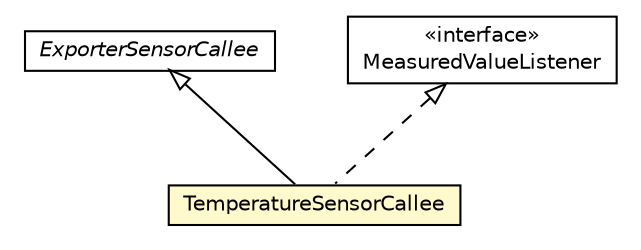 #!/usr/local/bin/dot
#
# Class diagram 
# Generated by UMLGraph version R5_6-24-gf6e263 (http://www.umlgraph.org/)
#

digraph G {
	edge [fontname="Helvetica",fontsize=10,labelfontname="Helvetica",labelfontsize=10];
	node [fontname="Helvetica",fontsize=10,shape=plaintext];
	nodesep=0.25;
	ranksep=0.5;
	// org.universAAL.hw.exporter.zigbee.ha.devices.TemperatureSensorCallee
	c7976960 [label=<<table title="org.universAAL.hw.exporter.zigbee.ha.devices.TemperatureSensorCallee" border="0" cellborder="1" cellspacing="0" cellpadding="2" port="p" bgcolor="lemonChiffon" href="./TemperatureSensorCallee.html">
		<tr><td><table border="0" cellspacing="0" cellpadding="1">
<tr><td align="center" balign="center"> TemperatureSensorCallee </td></tr>
		</table></td></tr>
		</table>>, URL="./TemperatureSensorCallee.html", fontname="Helvetica", fontcolor="black", fontsize=10.0];
	// org.universAAL.hw.exporter.zigbee.ha.devices.ExporterSensorCallee
	c7976965 [label=<<table title="org.universAAL.hw.exporter.zigbee.ha.devices.ExporterSensorCallee" border="0" cellborder="1" cellspacing="0" cellpadding="2" port="p" href="./ExporterSensorCallee.html">
		<tr><td><table border="0" cellspacing="0" cellpadding="1">
<tr><td align="center" balign="center"><font face="Helvetica-Oblique"> ExporterSensorCallee </font></td></tr>
		</table></td></tr>
		</table>>, URL="./ExporterSensorCallee.html", fontname="Helvetica", fontcolor="black", fontsize=10.0];
	//org.universAAL.hw.exporter.zigbee.ha.devices.TemperatureSensorCallee extends org.universAAL.hw.exporter.zigbee.ha.devices.ExporterSensorCallee
	c7976965:p -> c7976960:p [dir=back,arrowtail=empty];
	//org.universAAL.hw.exporter.zigbee.ha.devices.TemperatureSensorCallee implements it.cnr.isti.zigbee.ha.cluster.glue.measureament_sensing.event.MeasuredValueListener
	c7977926:p -> c7976960:p [dir=back,arrowtail=empty,style=dashed];
	// it.cnr.isti.zigbee.ha.cluster.glue.measureament_sensing.event.MeasuredValueListener
	c7977926 [label=<<table title="it.cnr.isti.zigbee.ha.cluster.glue.measureament_sensing.event.MeasuredValueListener" border="0" cellborder="1" cellspacing="0" cellpadding="2" port="p" href="http://java.sun.com/j2se/1.4.2/docs/api/it/cnr/isti/zigbee/ha/cluster/glue/measureament_sensing/event/MeasuredValueListener.html">
		<tr><td><table border="0" cellspacing="0" cellpadding="1">
<tr><td align="center" balign="center"> &#171;interface&#187; </td></tr>
<tr><td align="center" balign="center"> MeasuredValueListener </td></tr>
		</table></td></tr>
		</table>>, URL="http://java.sun.com/j2se/1.4.2/docs/api/it/cnr/isti/zigbee/ha/cluster/glue/measureament_sensing/event/MeasuredValueListener.html", fontname="Helvetica", fontcolor="black", fontsize=10.0];
}

